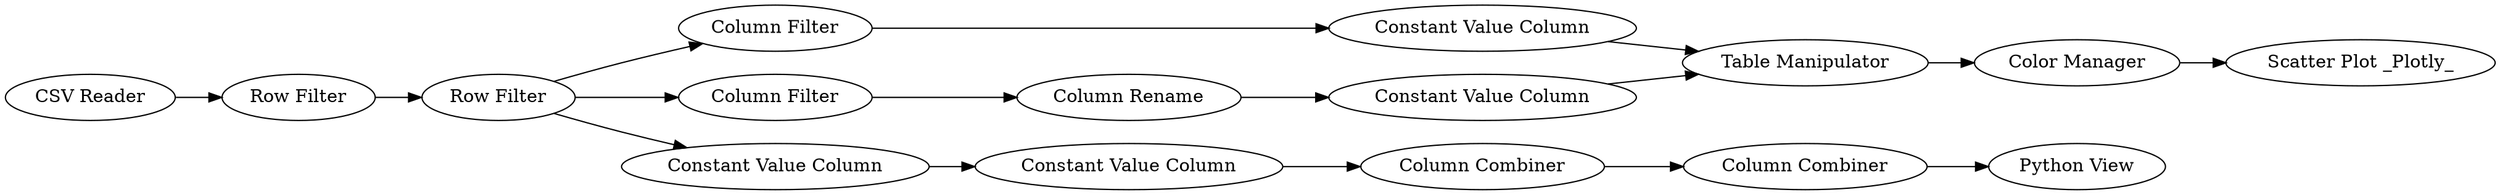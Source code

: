 digraph {
	3 -> 9
	12 -> 13
	7 -> 8
	11 -> 12
	18 -> 19
	3 -> 7
	20 -> 23
	1 -> 2
	8 -> 10
	9 -> 11
	3 -> 17
	19 -> 20
	13 -> 4
	17 -> 18
	2 -> 3
	10 -> 12
	13 [label="Color Manager"]
	20 [label="Column Combiner"]
	1 [label="CSV Reader"]
	7 [label="Column Filter"]
	9 [label="Column Filter"]
	11 [label="Constant Value Column"]
	4 [label="Scatter Plot _Plotly_"]
	18 [label="Constant Value Column"]
	23 [label="Python View"]
	8 [label="Column Rename"]
	12 [label="Table Manipulator"]
	17 [label="Constant Value Column"]
	3 [label="Row Filter"]
	2 [label="Row Filter"]
	10 [label="Constant Value Column"]
	19 [label="Column Combiner"]
	rankdir=LR
}
